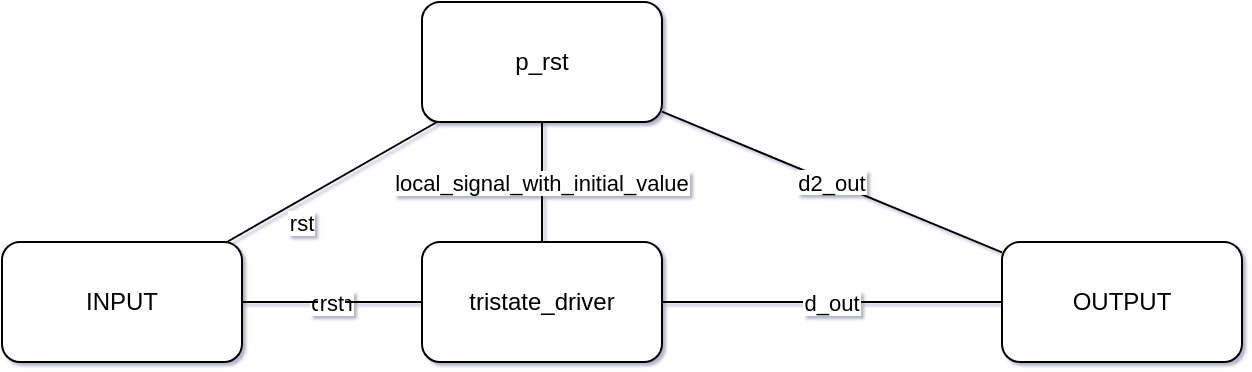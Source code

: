<mxfile compressed="false" version="15.2.7" type="device">
  <diagram id="tristate_dr" name="tristate_dr">
    <mxGraphModel dx="1086" dy="966" grid="1" gridSize="10" guides="1" tooltips="1" connect="1" arrows="1" fold="1" page="1" pageScale="1" pageWidth="827" pageHeight="1169" math="0" shadow="1">
      <root>
        <mxCell id="0" />
        <mxCell id="1" parent="0" />
        <object label="INPUT" id="INPUT">
          <mxCell style="rounded=1;whiteSpace=wrap;html=1;" parent="1" vertex="1">
            <mxGeometry x="40" y="450" width="120" height="60" as="geometry" />
          </mxCell>
        </object>
        <object label="OUTPUT" id="OUTPUT">
          <mxCell style="rounded=1;whiteSpace=wrap;html=1;" parent="1" vertex="1">
            <mxGeometry x="540" y="450" width="120" height="60" as="geometry" />
          </mxCell>
        </object>
        <object label="tristate_driver" id="tristate_driver">
          <mxCell style="rounded=1;whiteSpace=wrap;html=1;" parent="1" vertex="1">
            <mxGeometry x="250" y="450" width="120" height="60" as="geometry" />
          </mxCell>
        </object>
        <object label="p_rst" id="p_rst">
          <mxCell style="rounded=1;whiteSpace=wrap;html=1;" parent="1" vertex="1">
            <mxGeometry x="250" y="330" width="120" height="60" as="geometry" />
          </mxCell>
        </object>
        <object label="local_signal_with_initial_value" id="efe13ce7a43fc484756f652f5b5b3a4b">
          <mxCell style="endArrow=none;" parent="1" source="p_rst" target="tristate_driver" edge="1">
            <mxGeometry relative="1" as="geometry" />
          </mxCell>
        </object>
        <object label="d_in" id="a45dc0a01be851877cf825993eb5da46">
          <mxCell style="endArrow=none;" parent="1" source="INPUT" target="tristate_driver" edge="1">
            <mxGeometry relative="1" as="geometry" />
          </mxCell>
        </object>
        <object label="en" id="92eeb1083fc0534852d1bcd2b3087535">
          <mxCell style="endArrow=none;" parent="1" source="INPUT" target="tristate_driver" edge="1">
            <mxGeometry relative="1" as="geometry" />
          </mxCell>
        </object>
        <object label="rst" id="efc09143441ecd146a70186270bacf1b">
          <mxCell style="endArrow=none;" parent="1" source="INPUT" target="tristate_driver" edge="1">
            <mxGeometry relative="1" as="geometry" />
          </mxCell>
        </object>
        <object label="rst" id="3dbd1133713efc3060667c56e6511b64">
          <mxCell style="endArrow=none;" parent="1" source="INPUT" target="p_rst" edge="1">
            <mxGeometry x="-0.38" y="-10" relative="1" as="geometry">
              <Array as="points" />
              <mxPoint as="offset" />
            </mxGeometry>
          </mxCell>
        </object>
        <object label="d_out" id="f0b4176fc04dd51b3b8ce3daa5315b24">
          <mxCell style="endArrow=none;" parent="1" source="OUTPUT" target="tristate_driver" edge="1">
            <mxGeometry relative="1" as="geometry" />
          </mxCell>
        </object>
        <object label="d2_out" id="7f5b0e70cd8c936d54506547ac230326">
          <mxCell style="endArrow=none;" parent="1" source="OUTPUT" target="p_rst" edge="1">
            <mxGeometry relative="1" as="geometry" />
          </mxCell>
        </object>
      </root>
    </mxGraphModel>
  </diagram>
</mxfile>
